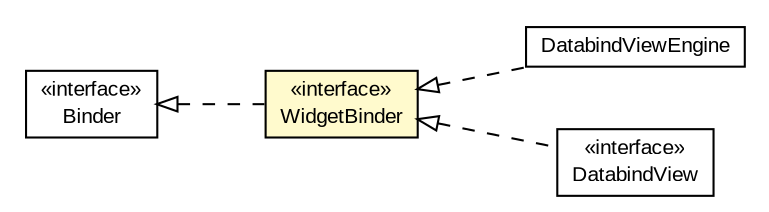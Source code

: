 #!/usr/local/bin/dot
#
# Class diagram 
# Generated by UMLGraph version R5_6-24-gf6e263 (http://www.umlgraph.org/)
#

digraph G {
	edge [fontname="arial",fontsize=10,labelfontname="arial",labelfontsize=10];
	node [fontname="arial",fontsize=10,shape=plaintext];
	nodesep=0.25;
	ranksep=0.5;
	rankdir=LR;
	// org.turbogwt.mvp.databind.client.WidgetBinder
	c2030 [label=<<table title="org.turbogwt.mvp.databind.client.WidgetBinder" border="0" cellborder="1" cellspacing="0" cellpadding="2" port="p" bgcolor="lemonChiffon" href="./WidgetBinder.html">
		<tr><td><table border="0" cellspacing="0" cellpadding="1">
<tr><td align="center" balign="center"> &#171;interface&#187; </td></tr>
<tr><td align="center" balign="center"> WidgetBinder </td></tr>
		</table></td></tr>
		</table>>, URL="./WidgetBinder.html", fontname="arial", fontcolor="black", fontsize=10.0];
	// org.turbogwt.mvp.databind.client.DatabindViewEngine
	c2037 [label=<<table title="org.turbogwt.mvp.databind.client.DatabindViewEngine" border="0" cellborder="1" cellspacing="0" cellpadding="2" port="p" href="./DatabindViewEngine.html">
		<tr><td><table border="0" cellspacing="0" cellpadding="1">
<tr><td align="center" balign="center"> DatabindViewEngine </td></tr>
		</table></td></tr>
		</table>>, URL="./DatabindViewEngine.html", fontname="arial", fontcolor="black", fontsize=10.0];
	// org.turbogwt.mvp.databind.client.DatabindView
	c2038 [label=<<table title="org.turbogwt.mvp.databind.client.DatabindView" border="0" cellborder="1" cellspacing="0" cellpadding="2" port="p" href="./DatabindView.html">
		<tr><td><table border="0" cellspacing="0" cellpadding="1">
<tr><td align="center" balign="center"> &#171;interface&#187; </td></tr>
<tr><td align="center" balign="center"> DatabindView </td></tr>
		</table></td></tr>
		</table>>, URL="./DatabindView.html", fontname="arial", fontcolor="black", fontsize=10.0];
	// org.turbogwt.mvp.databind.client.Binder
	c2044 [label=<<table title="org.turbogwt.mvp.databind.client.Binder" border="0" cellborder="1" cellspacing="0" cellpadding="2" port="p" href="./Binder.html">
		<tr><td><table border="0" cellspacing="0" cellpadding="1">
<tr><td align="center" balign="center"> &#171;interface&#187; </td></tr>
<tr><td align="center" balign="center"> Binder </td></tr>
		</table></td></tr>
		</table>>, URL="./Binder.html", fontname="arial", fontcolor="black", fontsize=10.0];
	//org.turbogwt.mvp.databind.client.WidgetBinder implements org.turbogwt.mvp.databind.client.Binder
	c2044:p -> c2030:p [dir=back,arrowtail=empty,style=dashed];
	//org.turbogwt.mvp.databind.client.DatabindViewEngine implements org.turbogwt.mvp.databind.client.WidgetBinder
	c2030:p -> c2037:p [dir=back,arrowtail=empty,style=dashed];
	//org.turbogwt.mvp.databind.client.DatabindView implements org.turbogwt.mvp.databind.client.WidgetBinder
	c2030:p -> c2038:p [dir=back,arrowtail=empty,style=dashed];
}

